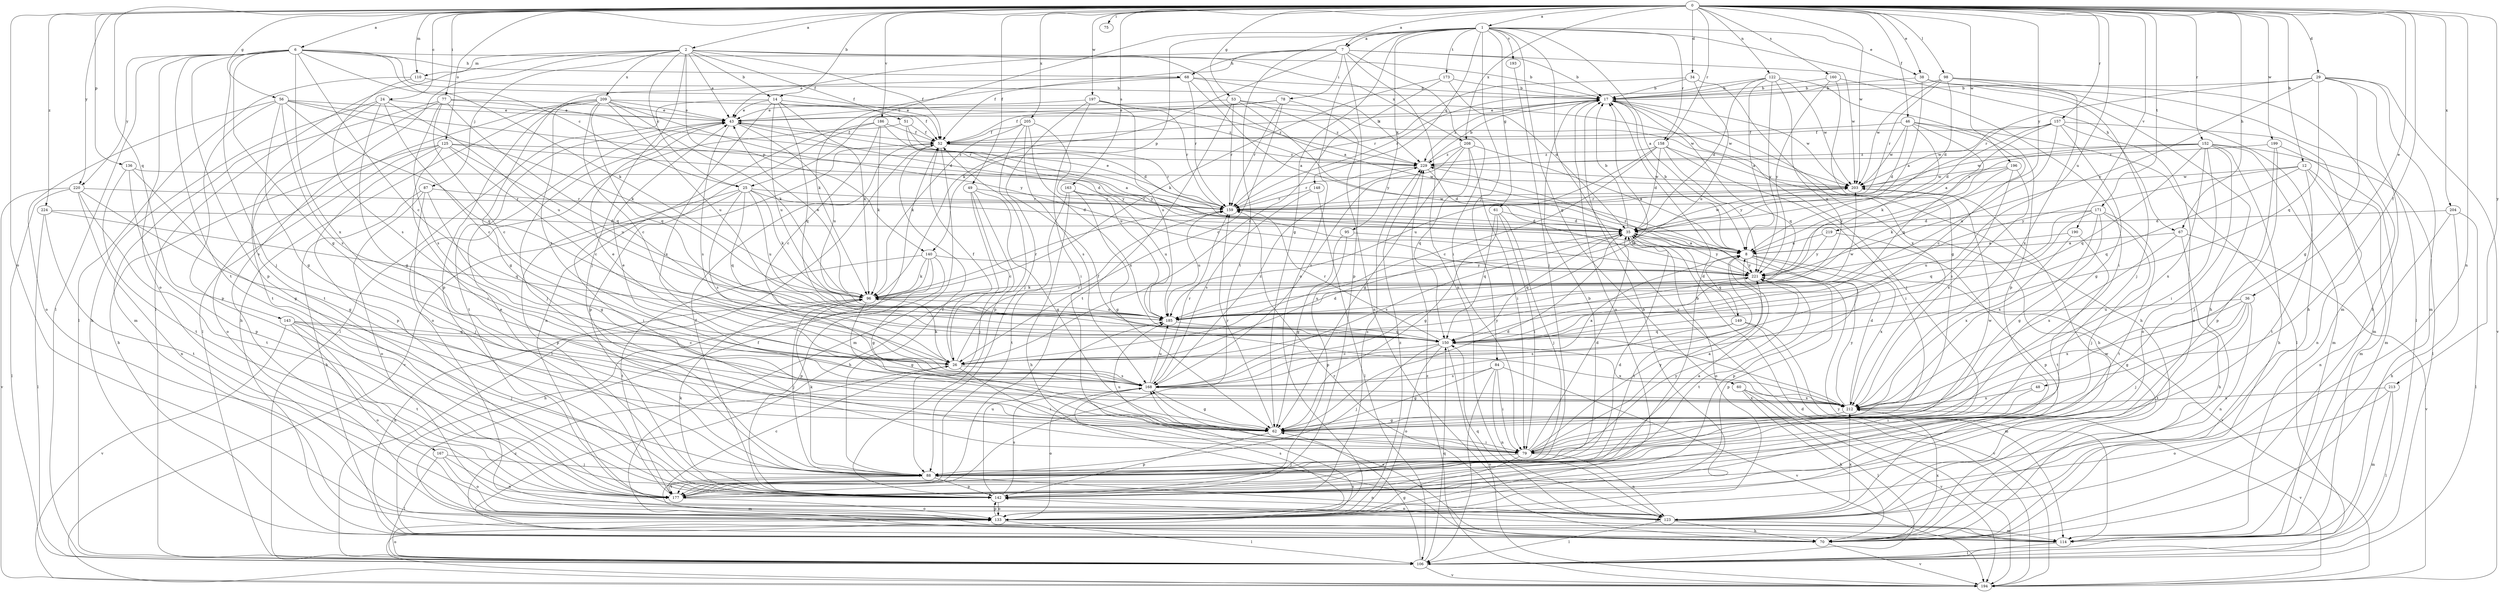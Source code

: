 strict digraph  {
0;
1;
2;
6;
7;
8;
12;
14;
17;
24;
25;
26;
29;
34;
35;
36;
38;
43;
46;
48;
49;
51;
52;
53;
56;
60;
61;
62;
67;
68;
70;
75;
77;
78;
79;
84;
87;
88;
95;
96;
98;
106;
110;
114;
122;
123;
125;
133;
136;
140;
142;
143;
148;
149;
150;
152;
157;
158;
159;
160;
163;
167;
168;
171;
173;
177;
185;
186;
190;
193;
194;
196;
197;
199;
203;
204;
205;
208;
209;
212;
213;
219;
220;
221;
224;
229;
0 -> 1  [label=a];
0 -> 2  [label=a];
0 -> 6  [label=a];
0 -> 7  [label=a];
0 -> 12  [label=b];
0 -> 14  [label=b];
0 -> 24  [label=c];
0 -> 29  [label=d];
0 -> 34  [label=d];
0 -> 36  [label=e];
0 -> 38  [label=e];
0 -> 46  [label=f];
0 -> 48  [label=f];
0 -> 49  [label=f];
0 -> 53  [label=g];
0 -> 56  [label=g];
0 -> 67  [label=h];
0 -> 75  [label=i];
0 -> 77  [label=i];
0 -> 98  [label=l];
0 -> 110  [label=m];
0 -> 122  [label=n];
0 -> 123  [label=n];
0 -> 125  [label=o];
0 -> 133  [label=o];
0 -> 136  [label=p];
0 -> 143  [label=q];
0 -> 152  [label=r];
0 -> 157  [label=r];
0 -> 158  [label=r];
0 -> 160  [label=s];
0 -> 163  [label=s];
0 -> 171  [label=t];
0 -> 185  [label=u];
0 -> 186  [label=v];
0 -> 190  [label=v];
0 -> 196  [label=w];
0 -> 197  [label=w];
0 -> 199  [label=w];
0 -> 203  [label=w];
0 -> 204  [label=x];
0 -> 205  [label=x];
0 -> 208  [label=x];
0 -> 213  [label=y];
0 -> 219  [label=y];
0 -> 220  [label=y];
0 -> 224  [label=z];
1 -> 7  [label=a];
1 -> 8  [label=a];
1 -> 25  [label=c];
1 -> 38  [label=e];
1 -> 60  [label=g];
1 -> 61  [label=g];
1 -> 62  [label=g];
1 -> 67  [label=h];
1 -> 84  [label=j];
1 -> 95  [label=k];
1 -> 133  [label=o];
1 -> 140  [label=p];
1 -> 148  [label=q];
1 -> 158  [label=r];
1 -> 173  [label=t];
1 -> 177  [label=t];
1 -> 193  [label=v];
1 -> 194  [label=v];
2 -> 8  [label=a];
2 -> 14  [label=b];
2 -> 25  [label=c];
2 -> 43  [label=e];
2 -> 51  [label=f];
2 -> 52  [label=f];
2 -> 87  [label=j];
2 -> 88  [label=j];
2 -> 106  [label=l];
2 -> 110  [label=m];
2 -> 140  [label=p];
2 -> 167  [label=s];
2 -> 208  [label=x];
2 -> 209  [label=x];
6 -> 17  [label=b];
6 -> 25  [label=c];
6 -> 26  [label=c];
6 -> 52  [label=f];
6 -> 62  [label=g];
6 -> 68  [label=h];
6 -> 88  [label=j];
6 -> 96  [label=k];
6 -> 106  [label=l];
6 -> 133  [label=o];
6 -> 142  [label=p];
6 -> 177  [label=t];
6 -> 212  [label=x];
6 -> 220  [label=y];
7 -> 17  [label=b];
7 -> 43  [label=e];
7 -> 52  [label=f];
7 -> 68  [label=h];
7 -> 78  [label=i];
7 -> 79  [label=i];
7 -> 96  [label=k];
7 -> 123  [label=n];
7 -> 142  [label=p];
7 -> 203  [label=w];
8 -> 17  [label=b];
8 -> 142  [label=p];
8 -> 149  [label=q];
8 -> 177  [label=t];
8 -> 194  [label=v];
8 -> 212  [label=x];
8 -> 221  [label=y];
12 -> 114  [label=m];
12 -> 123  [label=n];
12 -> 150  [label=q];
12 -> 177  [label=t];
12 -> 203  [label=w];
12 -> 221  [label=y];
14 -> 43  [label=e];
14 -> 52  [label=f];
14 -> 96  [label=k];
14 -> 106  [label=l];
14 -> 150  [label=q];
14 -> 185  [label=u];
14 -> 203  [label=w];
14 -> 212  [label=x];
17 -> 43  [label=e];
17 -> 70  [label=h];
17 -> 88  [label=j];
17 -> 133  [label=o];
17 -> 150  [label=q];
17 -> 203  [label=w];
17 -> 229  [label=z];
24 -> 26  [label=c];
24 -> 43  [label=e];
24 -> 62  [label=g];
24 -> 70  [label=h];
24 -> 177  [label=t];
24 -> 185  [label=u];
25 -> 35  [label=d];
25 -> 79  [label=i];
25 -> 96  [label=k];
25 -> 142  [label=p];
25 -> 150  [label=q];
25 -> 159  [label=r];
25 -> 168  [label=s];
25 -> 185  [label=u];
26 -> 35  [label=d];
26 -> 52  [label=f];
26 -> 79  [label=i];
26 -> 96  [label=k];
26 -> 159  [label=r];
26 -> 168  [label=s];
26 -> 221  [label=y];
29 -> 17  [label=b];
29 -> 62  [label=g];
29 -> 70  [label=h];
29 -> 114  [label=m];
29 -> 150  [label=q];
29 -> 159  [label=r];
29 -> 194  [label=v];
29 -> 221  [label=y];
34 -> 17  [label=b];
34 -> 159  [label=r];
34 -> 185  [label=u];
34 -> 212  [label=x];
35 -> 8  [label=a];
35 -> 17  [label=b];
35 -> 133  [label=o];
35 -> 150  [label=q];
35 -> 168  [label=s];
35 -> 203  [label=w];
35 -> 221  [label=y];
36 -> 62  [label=g];
36 -> 88  [label=j];
36 -> 123  [label=n];
36 -> 177  [label=t];
36 -> 185  [label=u];
36 -> 212  [label=x];
38 -> 8  [label=a];
38 -> 17  [label=b];
38 -> 70  [label=h];
38 -> 88  [label=j];
38 -> 106  [label=l];
43 -> 52  [label=f];
43 -> 88  [label=j];
43 -> 168  [label=s];
43 -> 177  [label=t];
43 -> 185  [label=u];
43 -> 221  [label=y];
46 -> 26  [label=c];
46 -> 35  [label=d];
46 -> 52  [label=f];
46 -> 96  [label=k];
46 -> 106  [label=l];
46 -> 150  [label=q];
46 -> 203  [label=w];
48 -> 79  [label=i];
48 -> 212  [label=x];
49 -> 26  [label=c];
49 -> 62  [label=g];
49 -> 70  [label=h];
49 -> 88  [label=j];
49 -> 159  [label=r];
51 -> 35  [label=d];
51 -> 52  [label=f];
51 -> 133  [label=o];
51 -> 221  [label=y];
52 -> 17  [label=b];
52 -> 106  [label=l];
52 -> 114  [label=m];
52 -> 159  [label=r];
52 -> 194  [label=v];
52 -> 229  [label=z];
53 -> 43  [label=e];
53 -> 159  [label=r];
53 -> 177  [label=t];
53 -> 203  [label=w];
53 -> 221  [label=y];
53 -> 229  [label=z];
56 -> 35  [label=d];
56 -> 43  [label=e];
56 -> 62  [label=g];
56 -> 96  [label=k];
56 -> 133  [label=o];
56 -> 142  [label=p];
56 -> 150  [label=q];
56 -> 168  [label=s];
60 -> 70  [label=h];
60 -> 106  [label=l];
60 -> 194  [label=v];
60 -> 212  [label=x];
61 -> 35  [label=d];
61 -> 62  [label=g];
61 -> 79  [label=i];
61 -> 88  [label=j];
61 -> 150  [label=q];
62 -> 35  [label=d];
62 -> 79  [label=i];
62 -> 142  [label=p];
62 -> 159  [label=r];
67 -> 8  [label=a];
67 -> 70  [label=h];
67 -> 194  [label=v];
67 -> 212  [label=x];
68 -> 8  [label=a];
68 -> 17  [label=b];
68 -> 96  [label=k];
68 -> 142  [label=p];
68 -> 159  [label=r];
68 -> 229  [label=z];
70 -> 159  [label=r];
70 -> 168  [label=s];
70 -> 194  [label=v];
70 -> 212  [label=x];
77 -> 26  [label=c];
77 -> 43  [label=e];
77 -> 114  [label=m];
77 -> 150  [label=q];
77 -> 159  [label=r];
77 -> 168  [label=s];
77 -> 177  [label=t];
78 -> 26  [label=c];
78 -> 43  [label=e];
78 -> 52  [label=f];
78 -> 123  [label=n];
78 -> 159  [label=r];
79 -> 8  [label=a];
79 -> 35  [label=d];
79 -> 88  [label=j];
79 -> 123  [label=n];
79 -> 133  [label=o];
79 -> 185  [label=u];
79 -> 203  [label=w];
79 -> 221  [label=y];
84 -> 62  [label=g];
84 -> 79  [label=i];
84 -> 106  [label=l];
84 -> 123  [label=n];
84 -> 168  [label=s];
84 -> 194  [label=v];
87 -> 62  [label=g];
87 -> 70  [label=h];
87 -> 88  [label=j];
87 -> 133  [label=o];
87 -> 159  [label=r];
88 -> 52  [label=f];
88 -> 96  [label=k];
88 -> 114  [label=m];
88 -> 123  [label=n];
88 -> 142  [label=p];
88 -> 177  [label=t];
88 -> 221  [label=y];
95 -> 8  [label=a];
95 -> 62  [label=g];
95 -> 142  [label=p];
96 -> 43  [label=e];
96 -> 62  [label=g];
96 -> 70  [label=h];
96 -> 88  [label=j];
96 -> 159  [label=r];
96 -> 185  [label=u];
98 -> 17  [label=b];
98 -> 35  [label=d];
98 -> 70  [label=h];
98 -> 114  [label=m];
98 -> 159  [label=r];
98 -> 203  [label=w];
98 -> 212  [label=x];
106 -> 62  [label=g];
106 -> 133  [label=o];
106 -> 150  [label=q];
106 -> 194  [label=v];
110 -> 17  [label=b];
110 -> 106  [label=l];
110 -> 168  [label=s];
114 -> 26  [label=c];
114 -> 52  [label=f];
114 -> 106  [label=l];
114 -> 142  [label=p];
114 -> 221  [label=y];
122 -> 8  [label=a];
122 -> 17  [label=b];
122 -> 35  [label=d];
122 -> 142  [label=p];
122 -> 159  [label=r];
122 -> 185  [label=u];
122 -> 203  [label=w];
122 -> 221  [label=y];
123 -> 70  [label=h];
123 -> 106  [label=l];
123 -> 114  [label=m];
123 -> 150  [label=q];
123 -> 203  [label=w];
123 -> 212  [label=x];
125 -> 26  [label=c];
125 -> 35  [label=d];
125 -> 70  [label=h];
125 -> 79  [label=i];
125 -> 133  [label=o];
125 -> 142  [label=p];
125 -> 185  [label=u];
125 -> 229  [label=z];
133 -> 17  [label=b];
133 -> 106  [label=l];
133 -> 142  [label=p];
133 -> 168  [label=s];
133 -> 229  [label=z];
136 -> 62  [label=g];
136 -> 142  [label=p];
136 -> 177  [label=t];
136 -> 203  [label=w];
140 -> 62  [label=g];
140 -> 70  [label=h];
140 -> 96  [label=k];
140 -> 142  [label=p];
140 -> 177  [label=t];
140 -> 221  [label=y];
142 -> 17  [label=b];
142 -> 52  [label=f];
142 -> 96  [label=k];
142 -> 123  [label=n];
142 -> 133  [label=o];
142 -> 168  [label=s];
142 -> 185  [label=u];
142 -> 229  [label=z];
143 -> 26  [label=c];
143 -> 88  [label=j];
143 -> 133  [label=o];
143 -> 150  [label=q];
143 -> 177  [label=t];
143 -> 194  [label=v];
148 -> 106  [label=l];
148 -> 159  [label=r];
148 -> 168  [label=s];
149 -> 35  [label=d];
149 -> 114  [label=m];
149 -> 150  [label=q];
149 -> 168  [label=s];
149 -> 194  [label=v];
150 -> 26  [label=c];
150 -> 88  [label=j];
150 -> 133  [label=o];
150 -> 159  [label=r];
150 -> 194  [label=v];
150 -> 212  [label=x];
152 -> 70  [label=h];
152 -> 79  [label=i];
152 -> 106  [label=l];
152 -> 114  [label=m];
152 -> 133  [label=o];
152 -> 150  [label=q];
152 -> 159  [label=r];
152 -> 203  [label=w];
152 -> 212  [label=x];
152 -> 229  [label=z];
157 -> 8  [label=a];
157 -> 35  [label=d];
157 -> 52  [label=f];
157 -> 62  [label=g];
157 -> 114  [label=m];
157 -> 123  [label=n];
157 -> 185  [label=u];
157 -> 203  [label=w];
158 -> 26  [label=c];
158 -> 35  [label=d];
158 -> 70  [label=h];
158 -> 79  [label=i];
158 -> 185  [label=u];
158 -> 221  [label=y];
158 -> 229  [label=z];
159 -> 35  [label=d];
159 -> 43  [label=e];
159 -> 185  [label=u];
159 -> 203  [label=w];
160 -> 17  [label=b];
160 -> 62  [label=g];
160 -> 79  [label=i];
160 -> 221  [label=y];
163 -> 62  [label=g];
163 -> 70  [label=h];
163 -> 159  [label=r];
163 -> 177  [label=t];
163 -> 185  [label=u];
167 -> 88  [label=j];
167 -> 106  [label=l];
167 -> 123  [label=n];
167 -> 133  [label=o];
168 -> 8  [label=a];
168 -> 17  [label=b];
168 -> 43  [label=e];
168 -> 62  [label=g];
168 -> 133  [label=o];
168 -> 159  [label=r];
168 -> 185  [label=u];
168 -> 212  [label=x];
168 -> 229  [label=z];
171 -> 35  [label=d];
171 -> 62  [label=g];
171 -> 88  [label=j];
171 -> 150  [label=q];
171 -> 177  [label=t];
171 -> 185  [label=u];
171 -> 212  [label=x];
173 -> 17  [label=b];
173 -> 26  [label=c];
173 -> 35  [label=d];
173 -> 96  [label=k];
177 -> 8  [label=a];
177 -> 17  [label=b];
177 -> 26  [label=c];
177 -> 35  [label=d];
177 -> 43  [label=e];
177 -> 133  [label=o];
185 -> 150  [label=q];
185 -> 203  [label=w];
186 -> 8  [label=a];
186 -> 26  [label=c];
186 -> 52  [label=f];
186 -> 96  [label=k];
186 -> 123  [label=n];
186 -> 142  [label=p];
190 -> 8  [label=a];
190 -> 177  [label=t];
190 -> 212  [label=x];
193 -> 88  [label=j];
194 -> 35  [label=d];
194 -> 168  [label=s];
194 -> 229  [label=z];
196 -> 96  [label=k];
196 -> 168  [label=s];
196 -> 203  [label=w];
196 -> 212  [label=x];
196 -> 221  [label=y];
197 -> 43  [label=e];
197 -> 79  [label=i];
197 -> 88  [label=j];
197 -> 159  [label=r];
197 -> 185  [label=u];
197 -> 229  [label=z];
199 -> 88  [label=j];
199 -> 114  [label=m];
199 -> 142  [label=p];
199 -> 229  [label=z];
203 -> 159  [label=r];
204 -> 35  [label=d];
204 -> 70  [label=h];
204 -> 106  [label=l];
204 -> 123  [label=n];
205 -> 52  [label=f];
205 -> 96  [label=k];
205 -> 142  [label=p];
205 -> 168  [label=s];
205 -> 185  [label=u];
205 -> 212  [label=x];
208 -> 8  [label=a];
208 -> 62  [label=g];
208 -> 79  [label=i];
208 -> 150  [label=q];
208 -> 168  [label=s];
208 -> 229  [label=z];
209 -> 26  [label=c];
209 -> 43  [label=e];
209 -> 62  [label=g];
209 -> 70  [label=h];
209 -> 96  [label=k];
209 -> 106  [label=l];
209 -> 150  [label=q];
209 -> 168  [label=s];
209 -> 185  [label=u];
209 -> 221  [label=y];
209 -> 229  [label=z];
212 -> 35  [label=d];
212 -> 43  [label=e];
212 -> 52  [label=f];
212 -> 62  [label=g];
212 -> 194  [label=v];
212 -> 221  [label=y];
213 -> 106  [label=l];
213 -> 114  [label=m];
213 -> 133  [label=o];
213 -> 212  [label=x];
219 -> 8  [label=a];
219 -> 142  [label=p];
219 -> 221  [label=y];
220 -> 62  [label=g];
220 -> 106  [label=l];
220 -> 123  [label=n];
220 -> 159  [label=r];
220 -> 177  [label=t];
220 -> 194  [label=v];
221 -> 96  [label=k];
221 -> 142  [label=p];
221 -> 177  [label=t];
221 -> 185  [label=u];
221 -> 229  [label=z];
224 -> 35  [label=d];
224 -> 106  [label=l];
224 -> 150  [label=q];
224 -> 177  [label=t];
229 -> 17  [label=b];
229 -> 35  [label=d];
229 -> 159  [label=r];
229 -> 203  [label=w];
}
